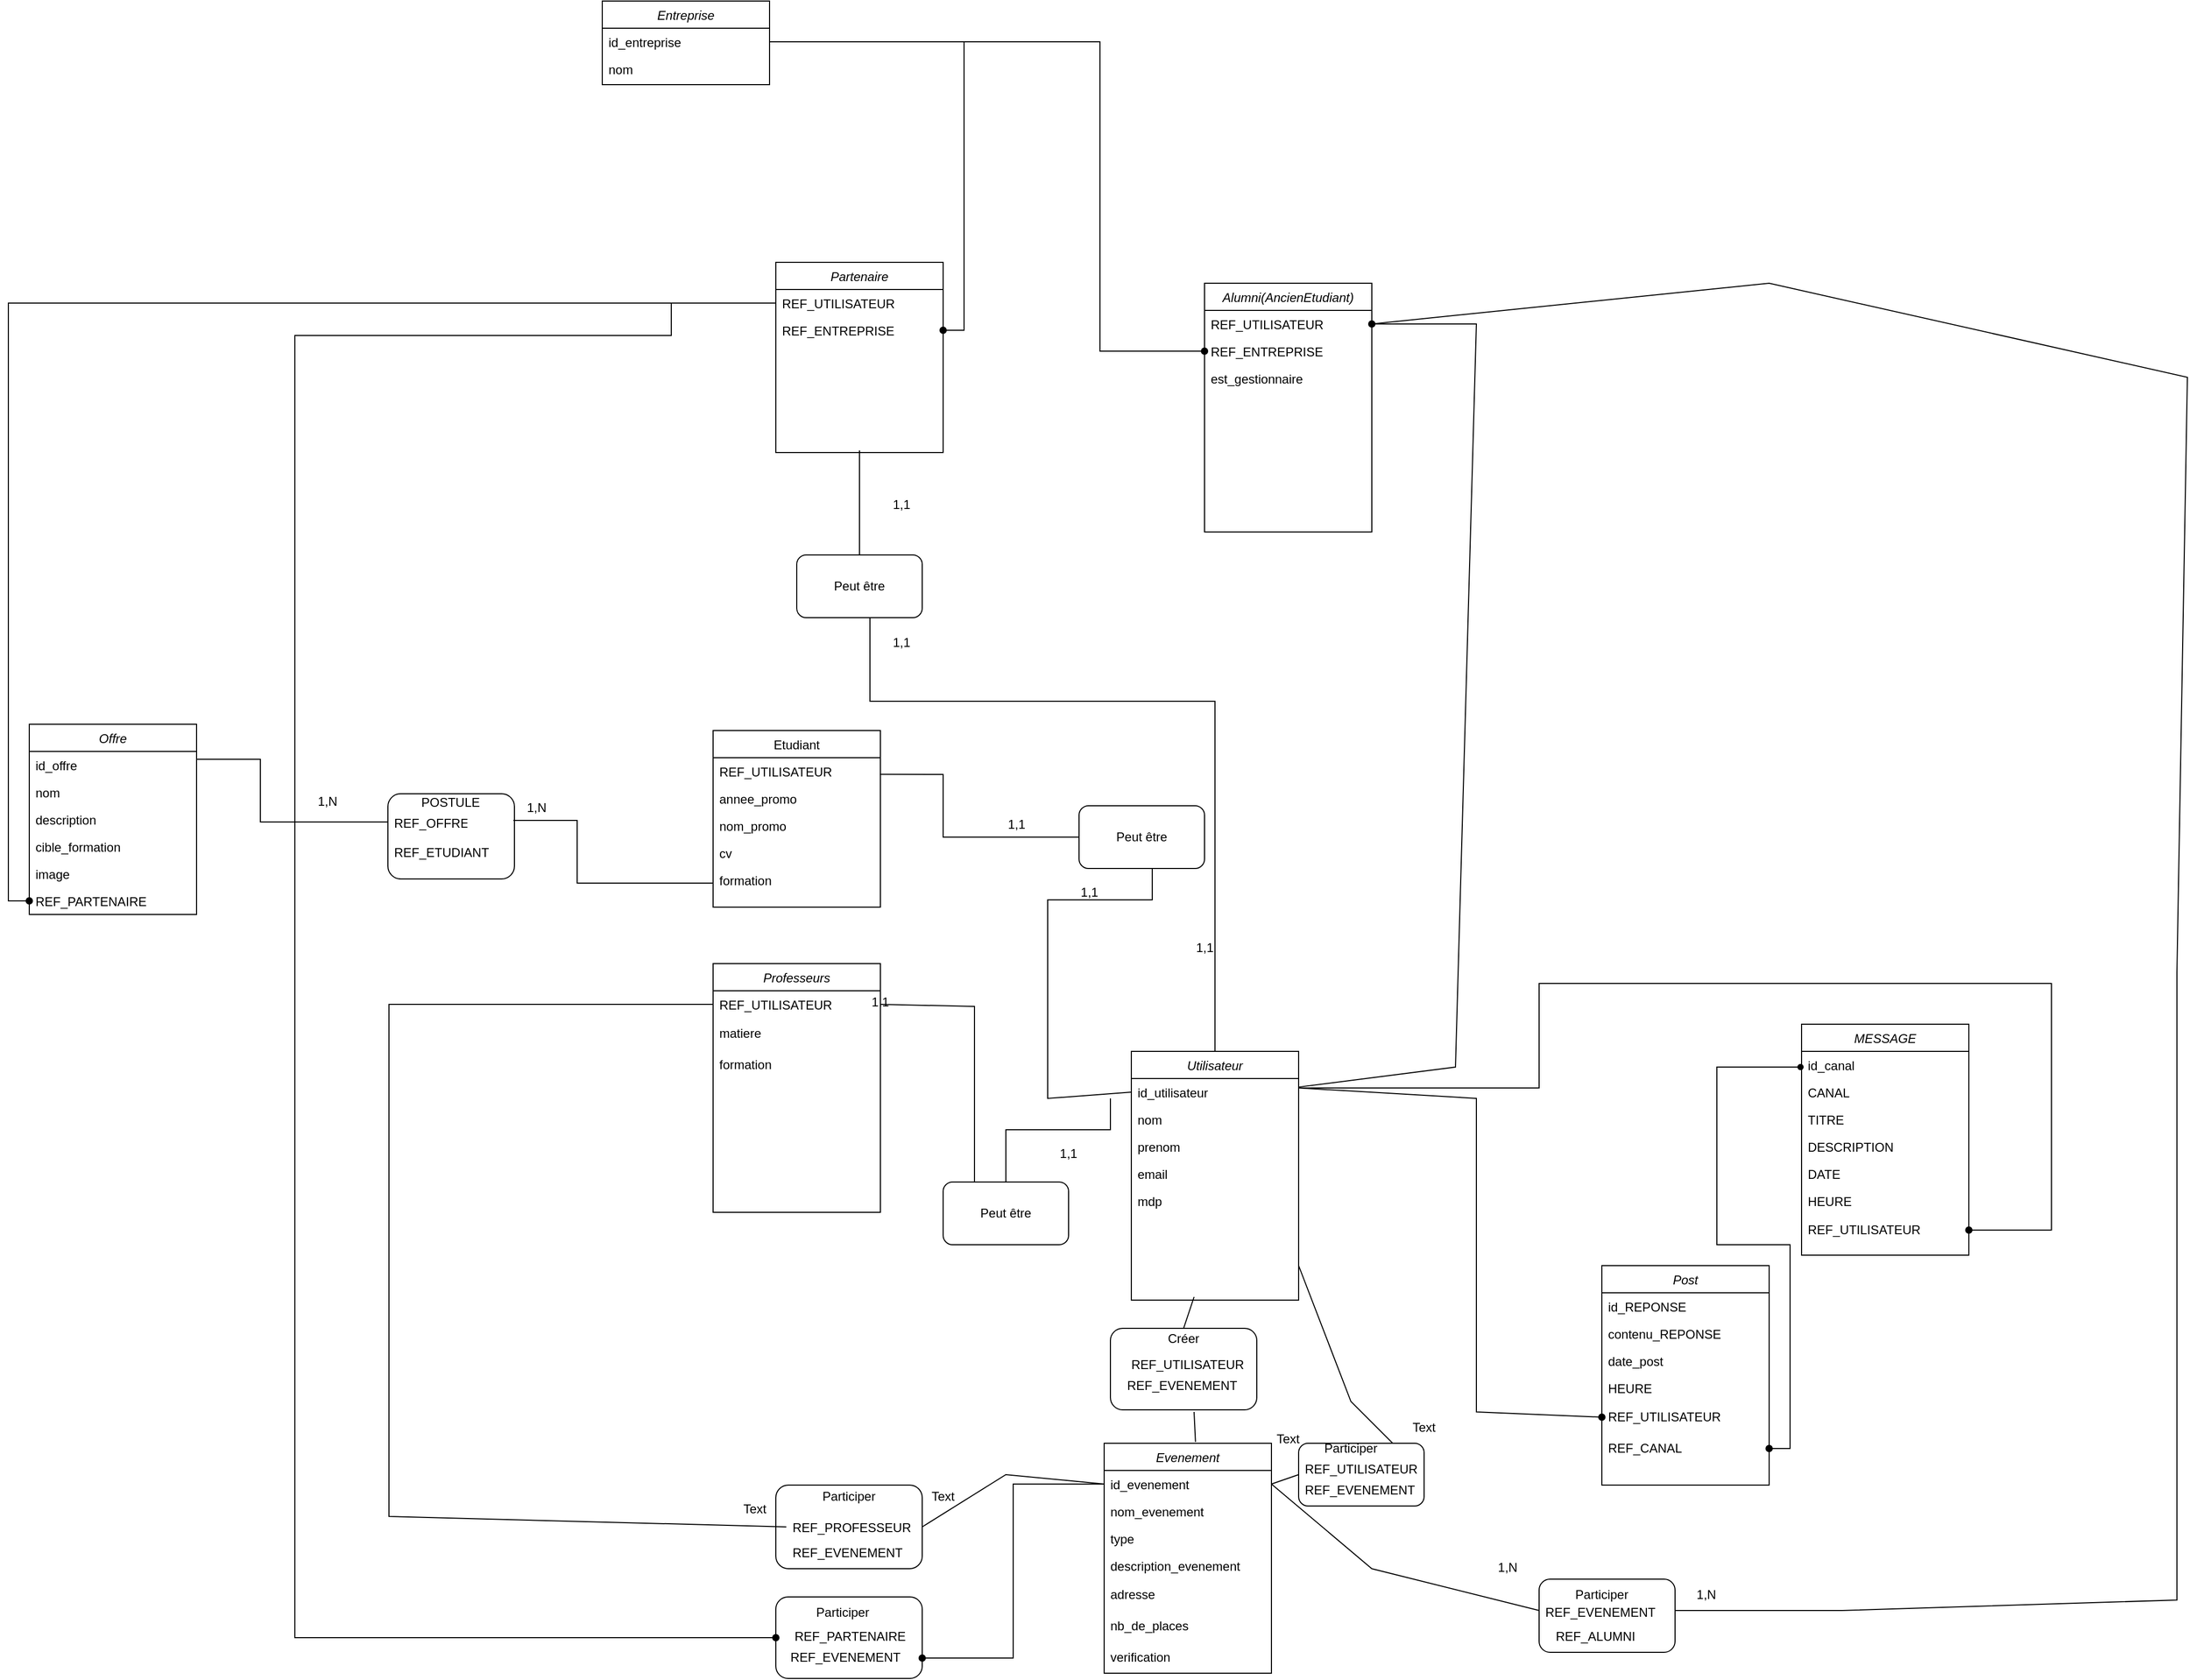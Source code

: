 <mxfile version="22.1.2" type="device">
  <diagram id="C5RBs43oDa-KdzZeNtuy" name="Page-1">
    <mxGraphModel dx="2577" dy="2204" grid="1" gridSize="10" guides="1" tooltips="1" connect="1" arrows="1" fold="1" page="1" pageScale="1" pageWidth="827" pageHeight="1169" math="0" shadow="0">
      <root>
        <mxCell id="WIyWlLk6GJQsqaUBKTNV-0" />
        <mxCell id="WIyWlLk6GJQsqaUBKTNV-1" parent="WIyWlLk6GJQsqaUBKTNV-0" />
        <mxCell id="ArscPucGB8Jrvbsm_I95-37" value="" style="rounded=1;whiteSpace=wrap;html=1;" parent="WIyWlLk6GJQsqaUBKTNV-1" vertex="1">
          <mxGeometry x="100" y="877" width="140" height="78" as="geometry" />
        </mxCell>
        <mxCell id="zkfFHV4jXpPFQw0GAbJ--0" value="Utilisateur" style="swimlane;fontStyle=2;align=center;verticalAlign=top;childLayout=stackLayout;horizontal=1;startSize=26;horizontalStack=0;resizeParent=1;resizeLast=0;collapsible=1;marginBottom=0;rounded=0;shadow=0;strokeWidth=1;" parent="WIyWlLk6GJQsqaUBKTNV-1" vertex="1">
          <mxGeometry x="440" y="355" width="160" height="238" as="geometry">
            <mxRectangle x="230" y="140" width="160" height="26" as="alternateBounds" />
          </mxGeometry>
        </mxCell>
        <mxCell id="zkfFHV4jXpPFQw0GAbJ--1" value="id_utilisateur" style="text;align=left;verticalAlign=top;spacingLeft=4;spacingRight=4;overflow=hidden;rotatable=0;points=[[0,0.5],[1,0.5]];portConstraint=eastwest;" parent="zkfFHV4jXpPFQw0GAbJ--0" vertex="1">
          <mxGeometry y="26" width="160" height="26" as="geometry" />
        </mxCell>
        <mxCell id="zkfFHV4jXpPFQw0GAbJ--2" value="nom" style="text;align=left;verticalAlign=top;spacingLeft=4;spacingRight=4;overflow=hidden;rotatable=0;points=[[0,0.5],[1,0.5]];portConstraint=eastwest;rounded=0;shadow=0;html=0;" parent="zkfFHV4jXpPFQw0GAbJ--0" vertex="1">
          <mxGeometry y="52" width="160" height="26" as="geometry" />
        </mxCell>
        <mxCell id="zkfFHV4jXpPFQw0GAbJ--3" value="prenom&#xa;" style="text;align=left;verticalAlign=top;spacingLeft=4;spacingRight=4;overflow=hidden;rotatable=0;points=[[0,0.5],[1,0.5]];portConstraint=eastwest;rounded=0;shadow=0;html=0;" parent="zkfFHV4jXpPFQw0GAbJ--0" vertex="1">
          <mxGeometry y="78" width="160" height="26" as="geometry" />
        </mxCell>
        <mxCell id="T1Z72Fz18vh4mkXi6dYZ-0" value="email" style="text;align=left;verticalAlign=top;spacingLeft=4;spacingRight=4;overflow=hidden;rotatable=0;points=[[0,0.5],[1,0.5]];portConstraint=eastwest;rounded=0;shadow=0;html=0;" parent="zkfFHV4jXpPFQw0GAbJ--0" vertex="1">
          <mxGeometry y="104" width="160" height="26" as="geometry" />
        </mxCell>
        <mxCell id="T1Z72Fz18vh4mkXi6dYZ-1" value="mdp" style="text;align=left;verticalAlign=top;spacingLeft=4;spacingRight=4;overflow=hidden;rotatable=0;points=[[0,0.5],[1,0.5]];portConstraint=eastwest;rounded=0;shadow=0;html=0;" parent="zkfFHV4jXpPFQw0GAbJ--0" vertex="1">
          <mxGeometry y="130" width="160" height="26" as="geometry" />
        </mxCell>
        <mxCell id="zkfFHV4jXpPFQw0GAbJ--17" value="Etudiant" style="swimlane;fontStyle=0;align=center;verticalAlign=top;childLayout=stackLayout;horizontal=1;startSize=26;horizontalStack=0;resizeParent=1;resizeLast=0;collapsible=1;marginBottom=0;rounded=0;shadow=0;strokeWidth=1;" parent="WIyWlLk6GJQsqaUBKTNV-1" vertex="1">
          <mxGeometry x="40" y="48" width="160" height="169" as="geometry">
            <mxRectangle x="550" y="140" width="160" height="26" as="alternateBounds" />
          </mxGeometry>
        </mxCell>
        <mxCell id="zkfFHV4jXpPFQw0GAbJ--18" value="REF_UTILISATEUR&#xa;" style="text;align=left;verticalAlign=top;spacingLeft=4;spacingRight=4;overflow=hidden;rotatable=0;points=[[0,0.5],[1,0.5]];portConstraint=eastwest;" parent="zkfFHV4jXpPFQw0GAbJ--17" vertex="1">
          <mxGeometry y="26" width="160" height="26" as="geometry" />
        </mxCell>
        <mxCell id="zkfFHV4jXpPFQw0GAbJ--19" value="annee_promo" style="text;align=left;verticalAlign=top;spacingLeft=4;spacingRight=4;overflow=hidden;rotatable=0;points=[[0,0.5],[1,0.5]];portConstraint=eastwest;rounded=0;shadow=0;html=0;" parent="zkfFHV4jXpPFQw0GAbJ--17" vertex="1">
          <mxGeometry y="52" width="160" height="26" as="geometry" />
        </mxCell>
        <mxCell id="zkfFHV4jXpPFQw0GAbJ--20" value="nom_promo" style="text;align=left;verticalAlign=top;spacingLeft=4;spacingRight=4;overflow=hidden;rotatable=0;points=[[0,0.5],[1,0.5]];portConstraint=eastwest;rounded=0;shadow=0;html=0;" parent="zkfFHV4jXpPFQw0GAbJ--17" vertex="1">
          <mxGeometry y="78" width="160" height="26" as="geometry" />
        </mxCell>
        <mxCell id="zkfFHV4jXpPFQw0GAbJ--21" value="cv" style="text;align=left;verticalAlign=top;spacingLeft=4;spacingRight=4;overflow=hidden;rotatable=0;points=[[0,0.5],[1,0.5]];portConstraint=eastwest;rounded=0;shadow=0;html=0;" parent="zkfFHV4jXpPFQw0GAbJ--17" vertex="1">
          <mxGeometry y="104" width="160" height="26" as="geometry" />
        </mxCell>
        <mxCell id="T1Z72Fz18vh4mkXi6dYZ-4" value="formation" style="text;align=left;verticalAlign=top;spacingLeft=4;spacingRight=4;overflow=hidden;rotatable=0;points=[[0,0.5],[1,0.5]];portConstraint=eastwest;rounded=0;shadow=0;html=0;" parent="zkfFHV4jXpPFQw0GAbJ--17" vertex="1">
          <mxGeometry y="130" width="160" height="26" as="geometry" />
        </mxCell>
        <mxCell id="T1Z72Fz18vh4mkXi6dYZ-12" value="Entreprise" style="swimlane;fontStyle=2;align=center;verticalAlign=top;childLayout=stackLayout;horizontal=1;startSize=26;horizontalStack=0;resizeParent=1;resizeLast=0;collapsible=1;marginBottom=0;rounded=0;shadow=0;strokeWidth=1;" parent="WIyWlLk6GJQsqaUBKTNV-1" vertex="1">
          <mxGeometry x="-66" y="-650" width="160" height="80" as="geometry">
            <mxRectangle x="230" y="140" width="160" height="26" as="alternateBounds" />
          </mxGeometry>
        </mxCell>
        <mxCell id="T1Z72Fz18vh4mkXi6dYZ-13" value="id_entreprise" style="text;align=left;verticalAlign=top;spacingLeft=4;spacingRight=4;overflow=hidden;rotatable=0;points=[[0,0.5],[1,0.5]];portConstraint=eastwest;" parent="T1Z72Fz18vh4mkXi6dYZ-12" vertex="1">
          <mxGeometry y="26" width="160" height="26" as="geometry" />
        </mxCell>
        <mxCell id="T1Z72Fz18vh4mkXi6dYZ-14" value="nom" style="text;align=left;verticalAlign=top;spacingLeft=4;spacingRight=4;overflow=hidden;rotatable=0;points=[[0,0.5],[1,0.5]];portConstraint=eastwest;rounded=0;shadow=0;html=0;" parent="T1Z72Fz18vh4mkXi6dYZ-12" vertex="1">
          <mxGeometry y="52" width="160" height="26" as="geometry" />
        </mxCell>
        <mxCell id="T1Z72Fz18vh4mkXi6dYZ-24" value="Professeurs" style="swimlane;fontStyle=2;align=center;verticalAlign=top;childLayout=stackLayout;horizontal=1;startSize=26;horizontalStack=0;resizeParent=1;resizeLast=0;collapsible=1;marginBottom=0;rounded=0;shadow=0;strokeWidth=1;" parent="WIyWlLk6GJQsqaUBKTNV-1" vertex="1">
          <mxGeometry x="40" y="271" width="160" height="238" as="geometry">
            <mxRectangle x="230" y="140" width="160" height="26" as="alternateBounds" />
          </mxGeometry>
        </mxCell>
        <mxCell id="T1Z72Fz18vh4mkXi6dYZ-25" value="REF_UTILISATEUR" style="text;align=left;verticalAlign=top;spacingLeft=4;spacingRight=4;overflow=hidden;rotatable=0;points=[[0,0.5],[1,0.5]];portConstraint=eastwest;" parent="T1Z72Fz18vh4mkXi6dYZ-24" vertex="1">
          <mxGeometry y="26" width="160" height="26" as="geometry" />
        </mxCell>
        <mxCell id="T1Z72Fz18vh4mkXi6dYZ-30" value="matiere" style="text;strokeColor=none;fillColor=none;align=left;verticalAlign=middle;spacingLeft=4;spacingRight=4;overflow=hidden;points=[[0,0.5],[1,0.5]];portConstraint=eastwest;rotatable=0;whiteSpace=wrap;html=1;" parent="T1Z72Fz18vh4mkXi6dYZ-24" vertex="1">
          <mxGeometry y="52" width="160" height="30" as="geometry" />
        </mxCell>
        <mxCell id="T1Z72Fz18vh4mkXi6dYZ-31" value="formation" style="text;strokeColor=none;fillColor=none;align=left;verticalAlign=middle;spacingLeft=4;spacingRight=4;overflow=hidden;points=[[0,0.5],[1,0.5]];portConstraint=eastwest;rotatable=0;whiteSpace=wrap;html=1;" parent="T1Z72Fz18vh4mkXi6dYZ-24" vertex="1">
          <mxGeometry y="82" width="160" height="30" as="geometry" />
        </mxCell>
        <mxCell id="T1Z72Fz18vh4mkXi6dYZ-32" value="Partenaire" style="swimlane;fontStyle=2;align=center;verticalAlign=top;childLayout=stackLayout;horizontal=1;startSize=26;horizontalStack=0;resizeParent=1;resizeLast=0;collapsible=1;marginBottom=0;rounded=0;shadow=0;strokeWidth=1;" parent="WIyWlLk6GJQsqaUBKTNV-1" vertex="1">
          <mxGeometry x="100" y="-400" width="160" height="182" as="geometry">
            <mxRectangle x="230" y="140" width="160" height="26" as="alternateBounds" />
          </mxGeometry>
        </mxCell>
        <mxCell id="T1Z72Fz18vh4mkXi6dYZ-33" value="REF_UTILISATEUR" style="text;align=left;verticalAlign=top;spacingLeft=4;spacingRight=4;overflow=hidden;rotatable=0;points=[[0,0.5],[1,0.5]];portConstraint=eastwest;" parent="T1Z72Fz18vh4mkXi6dYZ-32" vertex="1">
          <mxGeometry y="26" width="160" height="26" as="geometry" />
        </mxCell>
        <mxCell id="ArscPucGB8Jrvbsm_I95-32" value="REF_ENTREPRISE" style="text;align=left;verticalAlign=top;spacingLeft=4;spacingRight=4;overflow=hidden;rotatable=0;points=[[0,0.5],[1,0.5]];portConstraint=eastwest;" parent="T1Z72Fz18vh4mkXi6dYZ-32" vertex="1">
          <mxGeometry y="52" width="160" height="26" as="geometry" />
        </mxCell>
        <mxCell id="DPQdFLy7ecdnQR9jQUq_-1" value="Post" style="swimlane;fontStyle=2;align=center;verticalAlign=top;childLayout=stackLayout;horizontal=1;startSize=26;horizontalStack=0;resizeParent=1;resizeLast=0;collapsible=1;marginBottom=0;rounded=0;shadow=0;strokeWidth=1;" parent="WIyWlLk6GJQsqaUBKTNV-1" vertex="1">
          <mxGeometry x="890" y="560" width="160" height="210" as="geometry">
            <mxRectangle x="230" y="140" width="160" height="26" as="alternateBounds" />
          </mxGeometry>
        </mxCell>
        <mxCell id="DPQdFLy7ecdnQR9jQUq_-2" value="id_REPONSE" style="text;align=left;verticalAlign=top;spacingLeft=4;spacingRight=4;overflow=hidden;rotatable=0;points=[[0,0.5],[1,0.5]];portConstraint=eastwest;" parent="DPQdFLy7ecdnQR9jQUq_-1" vertex="1">
          <mxGeometry y="26" width="160" height="26" as="geometry" />
        </mxCell>
        <mxCell id="DPQdFLy7ecdnQR9jQUq_-4" value="contenu_REPONSE" style="text;align=left;verticalAlign=top;spacingLeft=4;spacingRight=4;overflow=hidden;rotatable=0;points=[[0,0.5],[1,0.5]];portConstraint=eastwest;rounded=0;shadow=0;html=0;" parent="DPQdFLy7ecdnQR9jQUq_-1" vertex="1">
          <mxGeometry y="52" width="160" height="26" as="geometry" />
        </mxCell>
        <mxCell id="DPQdFLy7ecdnQR9jQUq_-5" value="date_post" style="text;align=left;verticalAlign=top;spacingLeft=4;spacingRight=4;overflow=hidden;rotatable=0;points=[[0,0.5],[1,0.5]];portConstraint=eastwest;rounded=0;shadow=0;html=0;" parent="DPQdFLy7ecdnQR9jQUq_-1" vertex="1">
          <mxGeometry y="78" width="160" height="26" as="geometry" />
        </mxCell>
        <mxCell id="DPQdFLy7ecdnQR9jQUq_-133" value="HEURE" style="text;align=left;verticalAlign=top;spacingLeft=4;spacingRight=4;overflow=hidden;rotatable=0;points=[[0,0.5],[1,0.5]];portConstraint=eastwest;rounded=0;shadow=0;html=0;" parent="DPQdFLy7ecdnQR9jQUq_-1" vertex="1">
          <mxGeometry y="104" width="160" height="26" as="geometry" />
        </mxCell>
        <mxCell id="ArscPucGB8Jrvbsm_I95-3" value="REF_UTILISATEUR" style="text;strokeColor=none;fillColor=none;align=left;verticalAlign=middle;spacingLeft=4;spacingRight=4;overflow=hidden;points=[[0,0.5],[1,0.5]];portConstraint=eastwest;rotatable=0;whiteSpace=wrap;html=1;" parent="DPQdFLy7ecdnQR9jQUq_-1" vertex="1">
          <mxGeometry y="130" width="160" height="30" as="geometry" />
        </mxCell>
        <mxCell id="ArscPucGB8Jrvbsm_I95-8" value="REF_CANAL" style="text;strokeColor=none;fillColor=none;align=left;verticalAlign=middle;spacingLeft=4;spacingRight=4;overflow=hidden;points=[[0,0.5],[1,0.5]];portConstraint=eastwest;rotatable=0;whiteSpace=wrap;html=1;" parent="DPQdFLy7ecdnQR9jQUq_-1" vertex="1">
          <mxGeometry y="160" width="160" height="30" as="geometry" />
        </mxCell>
        <mxCell id="ArscPucGB8Jrvbsm_I95-27" style="edgeStyle=orthogonalEdgeStyle;rounded=0;orthogonalLoop=1;jettySize=auto;html=1;exitX=1;exitY=0.5;exitDx=0;exitDy=0;" parent="DPQdFLy7ecdnQR9jQUq_-1" source="ArscPucGB8Jrvbsm_I95-8" target="ArscPucGB8Jrvbsm_I95-8" edge="1">
          <mxGeometry relative="1" as="geometry" />
        </mxCell>
        <mxCell id="DPQdFLy7ecdnQR9jQUq_-16" value="MESSAGE" style="swimlane;fontStyle=2;align=center;verticalAlign=top;childLayout=stackLayout;horizontal=1;startSize=26;horizontalStack=0;resizeParent=1;resizeLast=0;collapsible=1;marginBottom=0;rounded=0;shadow=0;strokeWidth=1;" parent="WIyWlLk6GJQsqaUBKTNV-1" vertex="1">
          <mxGeometry x="1081" y="329" width="160" height="221" as="geometry">
            <mxRectangle x="230" y="140" width="160" height="26" as="alternateBounds" />
          </mxGeometry>
        </mxCell>
        <mxCell id="DPQdFLy7ecdnQR9jQUq_-17" value="id_canal" style="text;align=left;verticalAlign=top;spacingLeft=4;spacingRight=4;overflow=hidden;rotatable=0;points=[[0,0.5],[1,0.5]];portConstraint=eastwest;" parent="DPQdFLy7ecdnQR9jQUq_-16" vertex="1">
          <mxGeometry y="26" width="160" height="26" as="geometry" />
        </mxCell>
        <mxCell id="DPQdFLy7ecdnQR9jQUq_-18" value="CANAL" style="text;align=left;verticalAlign=top;spacingLeft=4;spacingRight=4;overflow=hidden;rotatable=1;points=[[0,0.5],[1,0.5]];portConstraint=eastwest;rounded=0;shadow=0;html=0;movable=1;resizable=1;deletable=1;editable=1;locked=0;connectable=1;" parent="DPQdFLy7ecdnQR9jQUq_-16" vertex="1">
          <mxGeometry y="52" width="160" height="26" as="geometry" />
        </mxCell>
        <mxCell id="DPQdFLy7ecdnQR9jQUq_-129" value="TITRE" style="text;align=left;verticalAlign=top;spacingLeft=4;spacingRight=4;overflow=hidden;rotatable=1;points=[[0,0.5],[1,0.5]];portConstraint=eastwest;rounded=0;shadow=0;html=0;movable=1;resizable=1;deletable=1;editable=1;locked=0;connectable=1;" parent="DPQdFLy7ecdnQR9jQUq_-16" vertex="1">
          <mxGeometry y="78" width="160" height="26" as="geometry" />
        </mxCell>
        <mxCell id="DPQdFLy7ecdnQR9jQUq_-130" value="DESCRIPTION" style="text;align=left;verticalAlign=top;spacingLeft=4;spacingRight=4;overflow=hidden;rotatable=1;points=[[0,0.5],[1,0.5]];portConstraint=eastwest;rounded=0;shadow=0;html=0;movable=1;resizable=1;deletable=1;editable=1;locked=0;connectable=1;" parent="DPQdFLy7ecdnQR9jQUq_-16" vertex="1">
          <mxGeometry y="104" width="160" height="26" as="geometry" />
        </mxCell>
        <mxCell id="DPQdFLy7ecdnQR9jQUq_-131" value="DATE" style="text;align=left;verticalAlign=top;spacingLeft=4;spacingRight=4;overflow=hidden;rotatable=1;points=[[0,0.5],[1,0.5]];portConstraint=eastwest;rounded=0;shadow=0;html=0;movable=1;resizable=1;deletable=1;editable=1;locked=0;connectable=1;" parent="DPQdFLy7ecdnQR9jQUq_-16" vertex="1">
          <mxGeometry y="130" width="160" height="26" as="geometry" />
        </mxCell>
        <mxCell id="DPQdFLy7ecdnQR9jQUq_-132" value="HEURE" style="text;align=left;verticalAlign=top;spacingLeft=4;spacingRight=4;overflow=hidden;rotatable=1;points=[[0,0.5],[1,0.5]];portConstraint=eastwest;rounded=0;shadow=0;html=0;movable=1;resizable=1;deletable=1;editable=1;locked=0;connectable=1;" parent="DPQdFLy7ecdnQR9jQUq_-16" vertex="1">
          <mxGeometry y="156" width="160" height="26" as="geometry" />
        </mxCell>
        <mxCell id="ArscPucGB8Jrvbsm_I95-21" value="REF_UTILISATEUR" style="text;strokeColor=none;fillColor=none;align=left;verticalAlign=middle;spacingLeft=4;spacingRight=4;overflow=hidden;points=[[0,0.5],[1,0.5]];portConstraint=eastwest;rotatable=0;whiteSpace=wrap;html=1;" parent="DPQdFLy7ecdnQR9jQUq_-16" vertex="1">
          <mxGeometry y="182" width="160" height="30" as="geometry" />
        </mxCell>
        <mxCell id="DPQdFLy7ecdnQR9jQUq_-24" value="Evenement" style="swimlane;fontStyle=2;align=center;verticalAlign=top;childLayout=stackLayout;horizontal=1;startSize=26;horizontalStack=0;resizeParent=1;resizeLast=0;collapsible=1;marginBottom=0;rounded=0;shadow=0;strokeWidth=1;" parent="WIyWlLk6GJQsqaUBKTNV-1" vertex="1">
          <mxGeometry x="414" y="730" width="160" height="220" as="geometry">
            <mxRectangle x="230" y="140" width="160" height="26" as="alternateBounds" />
          </mxGeometry>
        </mxCell>
        <mxCell id="DPQdFLy7ecdnQR9jQUq_-25" value="id_evenement" style="text;align=left;verticalAlign=top;spacingLeft=4;spacingRight=4;overflow=hidden;rotatable=0;points=[[0,0.5],[1,0.5]];portConstraint=eastwest;" parent="DPQdFLy7ecdnQR9jQUq_-24" vertex="1">
          <mxGeometry y="26" width="160" height="26" as="geometry" />
        </mxCell>
        <mxCell id="DPQdFLy7ecdnQR9jQUq_-26" value="nom_evenement" style="text;align=left;verticalAlign=top;spacingLeft=4;spacingRight=4;overflow=hidden;rotatable=0;points=[[0,0.5],[1,0.5]];portConstraint=eastwest;rounded=0;shadow=0;html=0;" parent="DPQdFLy7ecdnQR9jQUq_-24" vertex="1">
          <mxGeometry y="52" width="160" height="26" as="geometry" />
        </mxCell>
        <mxCell id="DPQdFLy7ecdnQR9jQUq_-27" value="type" style="text;align=left;verticalAlign=top;spacingLeft=4;spacingRight=4;overflow=hidden;rotatable=0;points=[[0,0.5],[1,0.5]];portConstraint=eastwest;rounded=0;shadow=0;html=0;" parent="DPQdFLy7ecdnQR9jQUq_-24" vertex="1">
          <mxGeometry y="78" width="160" height="26" as="geometry" />
        </mxCell>
        <mxCell id="DPQdFLy7ecdnQR9jQUq_-28" value="description_evenement" style="text;align=left;verticalAlign=top;spacingLeft=4;spacingRight=4;overflow=hidden;rotatable=0;points=[[0,0.5],[1,0.5]];portConstraint=eastwest;rounded=0;shadow=0;html=0;" parent="DPQdFLy7ecdnQR9jQUq_-24" vertex="1">
          <mxGeometry y="104" width="160" height="26" as="geometry" />
        </mxCell>
        <mxCell id="DPQdFLy7ecdnQR9jQUq_-29" value="adresse" style="text;strokeColor=none;fillColor=none;align=left;verticalAlign=middle;spacingLeft=4;spacingRight=4;overflow=hidden;points=[[0,0.5],[1,0.5]];portConstraint=eastwest;rotatable=0;whiteSpace=wrap;html=1;" parent="DPQdFLy7ecdnQR9jQUq_-24" vertex="1">
          <mxGeometry y="130" width="160" height="30" as="geometry" />
        </mxCell>
        <mxCell id="DPQdFLy7ecdnQR9jQUq_-30" value="nb_de_places" style="text;strokeColor=none;fillColor=none;align=left;verticalAlign=middle;spacingLeft=4;spacingRight=4;overflow=hidden;points=[[0,0.5],[1,0.5]];portConstraint=eastwest;rotatable=0;whiteSpace=wrap;html=1;" parent="DPQdFLy7ecdnQR9jQUq_-24" vertex="1">
          <mxGeometry y="160" width="160" height="30" as="geometry" />
        </mxCell>
        <mxCell id="DPQdFLy7ecdnQR9jQUq_-149" value="verification" style="text;strokeColor=none;fillColor=none;align=left;verticalAlign=middle;spacingLeft=4;spacingRight=4;overflow=hidden;points=[[0,0.5],[1,0.5]];portConstraint=eastwest;rotatable=0;whiteSpace=wrap;html=1;" parent="DPQdFLy7ecdnQR9jQUq_-24" vertex="1">
          <mxGeometry y="190" width="160" height="30" as="geometry" />
        </mxCell>
        <mxCell id="DPQdFLy7ecdnQR9jQUq_-63" value="" style="rounded=1;whiteSpace=wrap;html=1;" parent="WIyWlLk6GJQsqaUBKTNV-1" vertex="1">
          <mxGeometry x="260" y="480" width="120" height="60" as="geometry" />
        </mxCell>
        <mxCell id="DPQdFLy7ecdnQR9jQUq_-64" value="" style="rounded=1;whiteSpace=wrap;html=1;" parent="WIyWlLk6GJQsqaUBKTNV-1" vertex="1">
          <mxGeometry x="390" y="120" width="120" height="60" as="geometry" />
        </mxCell>
        <mxCell id="DPQdFLy7ecdnQR9jQUq_-65" value="Peut être" style="text;html=1;strokeColor=none;fillColor=none;align=center;verticalAlign=middle;whiteSpace=wrap;rounded=0;" parent="WIyWlLk6GJQsqaUBKTNV-1" vertex="1">
          <mxGeometry x="420" y="135" width="60" height="30" as="geometry" />
        </mxCell>
        <mxCell id="DPQdFLy7ecdnQR9jQUq_-66" value="Peut être" style="text;html=1;strokeColor=none;fillColor=none;align=center;verticalAlign=middle;whiteSpace=wrap;rounded=0;" parent="WIyWlLk6GJQsqaUBKTNV-1" vertex="1">
          <mxGeometry x="290" y="495" width="60" height="30" as="geometry" />
        </mxCell>
        <mxCell id="DPQdFLy7ecdnQR9jQUq_-71" value="" style="endArrow=none;html=1;rounded=0;exitX=0.996;exitY=0.612;exitDx=0;exitDy=0;entryX=0;entryY=0.5;entryDx=0;entryDy=0;exitPerimeter=0;" parent="WIyWlLk6GJQsqaUBKTNV-1" source="zkfFHV4jXpPFQw0GAbJ--18" target="DPQdFLy7ecdnQR9jQUq_-64" edge="1">
          <mxGeometry width="50" height="50" relative="1" as="geometry">
            <mxPoint x="400" y="190" as="sourcePoint" />
            <mxPoint x="580" y="165" as="targetPoint" />
            <Array as="points">
              <mxPoint x="260" y="90" />
              <mxPoint x="260" y="150" />
            </Array>
          </mxGeometry>
        </mxCell>
        <mxCell id="DPQdFLy7ecdnQR9jQUq_-74" value="" style="endArrow=none;html=1;rounded=0;exitX=0;exitY=0.5;exitDx=0;exitDy=0;" parent="WIyWlLk6GJQsqaUBKTNV-1" source="zkfFHV4jXpPFQw0GAbJ--1" edge="1">
          <mxGeometry width="50" height="50" relative="1" as="geometry">
            <mxPoint x="360" y="420" as="sourcePoint" />
            <mxPoint x="460" y="180" as="targetPoint" />
            <Array as="points">
              <mxPoint x="360" y="400" />
              <mxPoint x="360" y="210" />
              <mxPoint x="460" y="210" />
            </Array>
          </mxGeometry>
        </mxCell>
        <mxCell id="DPQdFLy7ecdnQR9jQUq_-75" value="" style="endArrow=none;html=1;rounded=0;exitX=0.5;exitY=0;exitDx=0;exitDy=0;" parent="WIyWlLk6GJQsqaUBKTNV-1" source="DPQdFLy7ecdnQR9jQUq_-63" edge="1">
          <mxGeometry width="50" height="50" relative="1" as="geometry">
            <mxPoint x="390" y="619" as="sourcePoint" />
            <mxPoint x="420" y="400" as="targetPoint" />
            <Array as="points">
              <mxPoint x="320" y="480" />
              <mxPoint x="320" y="430" />
              <mxPoint x="420" y="430" />
            </Array>
          </mxGeometry>
        </mxCell>
        <mxCell id="DPQdFLy7ecdnQR9jQUq_-77" value="" style="endArrow=none;html=1;rounded=0;exitX=0.5;exitY=0;exitDx=0;exitDy=0;entryX=1;entryY=0.5;entryDx=0;entryDy=0;" parent="WIyWlLk6GJQsqaUBKTNV-1" target="T1Z72Fz18vh4mkXi6dYZ-25" edge="1">
          <mxGeometry width="50" height="50" relative="1" as="geometry">
            <mxPoint x="290" y="480" as="sourcePoint" />
            <mxPoint x="390" y="400" as="targetPoint" />
            <Array as="points">
              <mxPoint x="290" y="480" />
              <mxPoint x="290" y="430" />
              <mxPoint x="290" y="312" />
            </Array>
          </mxGeometry>
        </mxCell>
        <mxCell id="T1Z72Fz18vh4mkXi6dYZ-18" value="Offre" style="swimlane;fontStyle=2;align=center;verticalAlign=top;childLayout=stackLayout;horizontal=1;startSize=26;horizontalStack=0;resizeParent=1;resizeLast=0;collapsible=1;marginBottom=0;rounded=0;shadow=0;strokeWidth=1;" parent="WIyWlLk6GJQsqaUBKTNV-1" vertex="1">
          <mxGeometry x="-614" y="42" width="160" height="182" as="geometry">
            <mxRectangle x="230" y="140" width="160" height="26" as="alternateBounds" />
          </mxGeometry>
        </mxCell>
        <mxCell id="T1Z72Fz18vh4mkXi6dYZ-19" value="id_offre" style="text;align=left;verticalAlign=top;spacingLeft=4;spacingRight=4;overflow=hidden;rotatable=0;points=[[0,0.5],[1,0.5]];portConstraint=eastwest;" parent="T1Z72Fz18vh4mkXi6dYZ-18" vertex="1">
          <mxGeometry y="26" width="160" height="26" as="geometry" />
        </mxCell>
        <mxCell id="T1Z72Fz18vh4mkXi6dYZ-20" value="nom" style="text;align=left;verticalAlign=top;spacingLeft=4;spacingRight=4;overflow=hidden;rotatable=0;points=[[0,0.5],[1,0.5]];portConstraint=eastwest;rounded=0;shadow=0;html=0;" parent="T1Z72Fz18vh4mkXi6dYZ-18" vertex="1">
          <mxGeometry y="52" width="160" height="26" as="geometry" />
        </mxCell>
        <mxCell id="T1Z72Fz18vh4mkXi6dYZ-21" value="description" style="text;align=left;verticalAlign=top;spacingLeft=4;spacingRight=4;overflow=hidden;rotatable=0;points=[[0,0.5],[1,0.5]];portConstraint=eastwest;rounded=0;shadow=0;html=0;" parent="T1Z72Fz18vh4mkXi6dYZ-18" vertex="1">
          <mxGeometry y="78" width="160" height="26" as="geometry" />
        </mxCell>
        <mxCell id="T1Z72Fz18vh4mkXi6dYZ-22" value="cible_formation" style="text;align=left;verticalAlign=top;spacingLeft=4;spacingRight=4;overflow=hidden;rotatable=0;points=[[0,0.5],[1,0.5]];portConstraint=eastwest;rounded=0;shadow=0;html=0;" parent="T1Z72Fz18vh4mkXi6dYZ-18" vertex="1">
          <mxGeometry y="104" width="160" height="26" as="geometry" />
        </mxCell>
        <mxCell id="DPQdFLy7ecdnQR9jQUq_-50" value="image" style="text;align=left;verticalAlign=top;spacingLeft=4;spacingRight=4;overflow=hidden;rotatable=0;points=[[0,0.5],[1,0.5]];portConstraint=eastwest;rounded=0;shadow=0;html=0;" parent="T1Z72Fz18vh4mkXi6dYZ-18" vertex="1">
          <mxGeometry y="130" width="160" height="26" as="geometry" />
        </mxCell>
        <mxCell id="ArscPucGB8Jrvbsm_I95-35" value="REF_PARTENAIRE" style="text;align=left;verticalAlign=top;spacingLeft=4;spacingRight=4;overflow=hidden;rotatable=0;points=[[0,0.5],[1,0.5]];portConstraint=eastwest;" parent="T1Z72Fz18vh4mkXi6dYZ-18" vertex="1">
          <mxGeometry y="156" width="160" height="26" as="geometry" />
        </mxCell>
        <mxCell id="DPQdFLy7ecdnQR9jQUq_-94" value="" style="endArrow=none;html=1;rounded=0;exitX=0.996;exitY=0.612;exitDx=0;exitDy=0;entryX=0;entryY=0.5;entryDx=0;entryDy=0;exitPerimeter=0;" parent="WIyWlLk6GJQsqaUBKTNV-1" edge="1">
          <mxGeometry width="50" height="50" relative="1" as="geometry">
            <mxPoint x="-454" y="75.5" as="sourcePoint" />
            <mxPoint x="-263" y="135.5" as="targetPoint" />
            <Array as="points">
              <mxPoint x="-393" y="75.5" />
              <mxPoint x="-393" y="135.5" />
            </Array>
          </mxGeometry>
        </mxCell>
        <mxCell id="DPQdFLy7ecdnQR9jQUq_-95" value="" style="rounded=1;whiteSpace=wrap;html=1;" parent="WIyWlLk6GJQsqaUBKTNV-1" vertex="1">
          <mxGeometry x="-271" y="108.5" width="121" height="81.5" as="geometry" />
        </mxCell>
        <mxCell id="DPQdFLy7ecdnQR9jQUq_-96" value="POSTULE" style="text;html=1;strokeColor=none;fillColor=none;align=center;verticalAlign=middle;whiteSpace=wrap;rounded=0;" parent="WIyWlLk6GJQsqaUBKTNV-1" vertex="1">
          <mxGeometry x="-241" y="102" width="60" height="30" as="geometry" />
        </mxCell>
        <mxCell id="DPQdFLy7ecdnQR9jQUq_-97" value="" style="endArrow=none;html=1;rounded=0;exitX=0.996;exitY=0.612;exitDx=0;exitDy=0;entryX=0;entryY=0.5;entryDx=0;entryDy=0;exitPerimeter=0;" parent="WIyWlLk6GJQsqaUBKTNV-1" edge="1">
          <mxGeometry width="50" height="50" relative="1" as="geometry">
            <mxPoint x="-151" y="134" as="sourcePoint" />
            <mxPoint x="40" y="194" as="targetPoint" />
            <Array as="points">
              <mxPoint x="-90" y="134" />
              <mxPoint x="-90" y="194" />
            </Array>
          </mxGeometry>
        </mxCell>
        <mxCell id="DPQdFLy7ecdnQR9jQUq_-107" value="" style="rounded=1;whiteSpace=wrap;html=1;" parent="WIyWlLk6GJQsqaUBKTNV-1" vertex="1">
          <mxGeometry x="420" y="620" width="140" height="78" as="geometry" />
        </mxCell>
        <mxCell id="DPQdFLy7ecdnQR9jQUq_-108" value="Créer" style="text;html=1;strokeColor=none;fillColor=none;align=center;verticalAlign=middle;whiteSpace=wrap;rounded=0;" parent="WIyWlLk6GJQsqaUBKTNV-1" vertex="1">
          <mxGeometry x="455" y="620" width="70" height="20" as="geometry" />
        </mxCell>
        <mxCell id="DPQdFLy7ecdnQR9jQUq_-109" value="" style="endArrow=none;html=1;rounded=0;exitX=0.5;exitY=0;exitDx=0;exitDy=0;" parent="WIyWlLk6GJQsqaUBKTNV-1" source="DPQdFLy7ecdnQR9jQUq_-107" edge="1">
          <mxGeometry width="50" height="50" relative="1" as="geometry">
            <mxPoint x="450" y="650" as="sourcePoint" />
            <mxPoint x="500" y="590" as="targetPoint" />
          </mxGeometry>
        </mxCell>
        <mxCell id="DPQdFLy7ecdnQR9jQUq_-110" value="" style="endArrow=none;html=1;rounded=0;exitX=0.546;exitY=-0.006;exitDx=0;exitDy=0;exitPerimeter=0;" parent="WIyWlLk6GJQsqaUBKTNV-1" source="DPQdFLy7ecdnQR9jQUq_-24" edge="1">
          <mxGeometry width="50" height="50" relative="1" as="geometry">
            <mxPoint x="470" y="750" as="sourcePoint" />
            <mxPoint x="500" y="700" as="targetPoint" />
          </mxGeometry>
        </mxCell>
        <mxCell id="DPQdFLy7ecdnQR9jQUq_-113" value="1,1" style="text;html=1;strokeColor=none;fillColor=none;align=center;verticalAlign=middle;whiteSpace=wrap;rounded=0;" parent="WIyWlLk6GJQsqaUBKTNV-1" vertex="1">
          <mxGeometry x="170" y="293" width="60" height="30" as="geometry" />
        </mxCell>
        <mxCell id="DPQdFLy7ecdnQR9jQUq_-114" value="1,1" style="text;html=1;strokeColor=none;fillColor=none;align=center;verticalAlign=middle;whiteSpace=wrap;rounded=0;" parent="WIyWlLk6GJQsqaUBKTNV-1" vertex="1">
          <mxGeometry x="350" y="438" width="60" height="30" as="geometry" />
        </mxCell>
        <mxCell id="DPQdFLy7ecdnQR9jQUq_-115" value="1,1" style="text;html=1;strokeColor=none;fillColor=none;align=center;verticalAlign=middle;whiteSpace=wrap;rounded=0;" parent="WIyWlLk6GJQsqaUBKTNV-1" vertex="1">
          <mxGeometry x="370" y="188" width="60" height="30" as="geometry" />
        </mxCell>
        <mxCell id="DPQdFLy7ecdnQR9jQUq_-116" value="1,1" style="text;whiteSpace=wrap;html=1;" parent="WIyWlLk6GJQsqaUBKTNV-1" vertex="1">
          <mxGeometry x="320" y="123.5" width="50" height="40" as="geometry" />
        </mxCell>
        <mxCell id="DPQdFLy7ecdnQR9jQUq_-117" value="1,1" style="text;whiteSpace=wrap;html=1;" parent="WIyWlLk6GJQsqaUBKTNV-1" vertex="1">
          <mxGeometry x="500" y="242" width="50" height="40" as="geometry" />
        </mxCell>
        <mxCell id="DPQdFLy7ecdnQR9jQUq_-119" value="1,N" style="text;whiteSpace=wrap;html=1;" parent="WIyWlLk6GJQsqaUBKTNV-1" vertex="1">
          <mxGeometry x="-140" y="108" width="50" height="40" as="geometry" />
        </mxCell>
        <mxCell id="DPQdFLy7ecdnQR9jQUq_-120" value="1,N" style="text;whiteSpace=wrap;html=1;" parent="WIyWlLk6GJQsqaUBKTNV-1" vertex="1">
          <mxGeometry x="-340" y="102" width="50" height="40" as="geometry" />
        </mxCell>
        <mxCell id="DPQdFLy7ecdnQR9jQUq_-134" value="" style="rounded=1;whiteSpace=wrap;html=1;" parent="WIyWlLk6GJQsqaUBKTNV-1" vertex="1">
          <mxGeometry x="120" y="-120" width="120" height="60" as="geometry" />
        </mxCell>
        <mxCell id="DPQdFLy7ecdnQR9jQUq_-135" value="" style="endArrow=none;html=1;rounded=0;exitX=0.5;exitY=0;exitDx=0;exitDy=0;" parent="WIyWlLk6GJQsqaUBKTNV-1" source="DPQdFLy7ecdnQR9jQUq_-134" edge="1">
          <mxGeometry width="50" height="50" relative="1" as="geometry">
            <mxPoint x="130" y="-170" as="sourcePoint" />
            <mxPoint x="180" y="-220" as="targetPoint" />
          </mxGeometry>
        </mxCell>
        <mxCell id="DPQdFLy7ecdnQR9jQUq_-136" value="" style="endArrow=none;html=1;rounded=0;exitX=0.5;exitY=0;exitDx=0;exitDy=0;" parent="WIyWlLk6GJQsqaUBKTNV-1" source="zkfFHV4jXpPFQw0GAbJ--0" edge="1">
          <mxGeometry width="50" height="50" relative="1" as="geometry">
            <mxPoint x="540" y="30" as="sourcePoint" />
            <mxPoint x="190" y="-60" as="targetPoint" />
            <Array as="points">
              <mxPoint x="520" y="20" />
              <mxPoint x="190" y="20" />
            </Array>
          </mxGeometry>
        </mxCell>
        <mxCell id="DPQdFLy7ecdnQR9jQUq_-137" value="1,1" style="text;whiteSpace=wrap;html=1;" parent="WIyWlLk6GJQsqaUBKTNV-1" vertex="1">
          <mxGeometry x="210" y="-50" width="50" height="40" as="geometry" />
        </mxCell>
        <mxCell id="DPQdFLy7ecdnQR9jQUq_-138" value="1,1" style="text;whiteSpace=wrap;html=1;" parent="WIyWlLk6GJQsqaUBKTNV-1" vertex="1">
          <mxGeometry x="210" y="-182" width="50" height="40" as="geometry" />
        </mxCell>
        <mxCell id="DPQdFLy7ecdnQR9jQUq_-139" value="Peut être" style="text;html=1;strokeColor=none;fillColor=none;align=center;verticalAlign=middle;whiteSpace=wrap;rounded=0;" parent="WIyWlLk6GJQsqaUBKTNV-1" vertex="1">
          <mxGeometry x="150" y="-105" width="60" height="30" as="geometry" />
        </mxCell>
        <mxCell id="DPQdFLy7ecdnQR9jQUq_-150" value="" style="rounded=1;whiteSpace=wrap;html=1;" parent="WIyWlLk6GJQsqaUBKTNV-1" vertex="1">
          <mxGeometry x="600" y="730" width="120" height="60" as="geometry" />
        </mxCell>
        <mxCell id="DPQdFLy7ecdnQR9jQUq_-151" value="" style="rounded=1;whiteSpace=wrap;html=1;" parent="WIyWlLk6GJQsqaUBKTNV-1" vertex="1">
          <mxGeometry x="100" y="770" width="140" height="80" as="geometry" />
        </mxCell>
        <mxCell id="DPQdFLy7ecdnQR9jQUq_-152" value="" style="endArrow=none;html=1;rounded=0;exitX=0.75;exitY=0;exitDx=0;exitDy=0;" parent="WIyWlLk6GJQsqaUBKTNV-1" source="DPQdFLy7ecdnQR9jQUq_-150" edge="1">
          <mxGeometry width="50" height="50" relative="1" as="geometry">
            <mxPoint x="730" y="740" as="sourcePoint" />
            <mxPoint x="600" y="560" as="targetPoint" />
            <Array as="points">
              <mxPoint x="650" y="690" />
            </Array>
          </mxGeometry>
        </mxCell>
        <mxCell id="DPQdFLy7ecdnQR9jQUq_-154" value="" style="endArrow=none;html=1;rounded=0;exitX=1;exitY=0.5;exitDx=0;exitDy=0;entryX=0;entryY=0.5;entryDx=0;entryDy=0;" parent="WIyWlLk6GJQsqaUBKTNV-1" source="DPQdFLy7ecdnQR9jQUq_-25" target="DPQdFLy7ecdnQR9jQUq_-150" edge="1">
          <mxGeometry width="50" height="50" relative="1" as="geometry">
            <mxPoint x="560" y="808" as="sourcePoint" />
            <mxPoint x="610" y="758" as="targetPoint" />
          </mxGeometry>
        </mxCell>
        <mxCell id="DPQdFLy7ecdnQR9jQUq_-155" value="" style="endArrow=none;html=1;rounded=0;entryX=0;entryY=0.5;entryDx=0;entryDy=0;exitX=1;exitY=0.5;exitDx=0;exitDy=0;" parent="WIyWlLk6GJQsqaUBKTNV-1" source="DPQdFLy7ecdnQR9jQUq_-151" target="DPQdFLy7ecdnQR9jQUq_-25" edge="1">
          <mxGeometry width="50" height="50" relative="1" as="geometry">
            <mxPoint x="-70" y="810" as="sourcePoint" />
            <mxPoint x="-20" y="760" as="targetPoint" />
            <Array as="points">
              <mxPoint x="320" y="760" />
            </Array>
          </mxGeometry>
        </mxCell>
        <mxCell id="DPQdFLy7ecdnQR9jQUq_-156" value="" style="endArrow=none;html=1;rounded=0;exitX=0;exitY=0.5;exitDx=0;exitDy=0;" parent="WIyWlLk6GJQsqaUBKTNV-1" source="T1Z72Fz18vh4mkXi6dYZ-25" edge="1">
          <mxGeometry width="50" height="50" relative="1" as="geometry">
            <mxPoint x="-110" y="400" as="sourcePoint" />
            <mxPoint x="110" y="810" as="targetPoint" />
            <Array as="points">
              <mxPoint x="-270" y="310" />
              <mxPoint x="-270" y="800" />
            </Array>
          </mxGeometry>
        </mxCell>
        <mxCell id="DPQdFLy7ecdnQR9jQUq_-160" value="" style="endArrow=none;html=1;rounded=0;exitX=1;exitY=0.5;exitDx=0;exitDy=0;" parent="WIyWlLk6GJQsqaUBKTNV-1" edge="1" source="T1Z72Fz18vh4mkXi6dYZ-6">
          <mxGeometry width="50" height="50" relative="1" as="geometry">
            <mxPoint x="800" y="-330" as="sourcePoint" />
            <mxPoint x="950" y="890" as="targetPoint" />
            <Array as="points">
              <mxPoint x="1050" y="-380" />
              <mxPoint x="1450" y="-290" />
              <mxPoint x="1440" y="280" />
              <mxPoint x="1440" y="880" />
              <mxPoint x="1120" y="890" />
            </Array>
          </mxGeometry>
        </mxCell>
        <mxCell id="DPQdFLy7ecdnQR9jQUq_-161" value="" style="rounded=1;whiteSpace=wrap;html=1;" parent="WIyWlLk6GJQsqaUBKTNV-1" vertex="1">
          <mxGeometry x="830" y="860" width="130" height="70" as="geometry" />
        </mxCell>
        <mxCell id="DPQdFLy7ecdnQR9jQUq_-162" value="" style="endArrow=none;html=1;rounded=0;exitX=1;exitY=0.5;exitDx=0;exitDy=0;" parent="WIyWlLk6GJQsqaUBKTNV-1" source="DPQdFLy7ecdnQR9jQUq_-25" edge="1">
          <mxGeometry width="50" height="50" relative="1" as="geometry">
            <mxPoint x="580" y="770" as="sourcePoint" />
            <mxPoint x="830" y="890" as="targetPoint" />
            <Array as="points">
              <mxPoint x="670" y="850" />
            </Array>
          </mxGeometry>
        </mxCell>
        <mxCell id="DPQdFLy7ecdnQR9jQUq_-163" value="Participer" style="text;html=1;strokeColor=none;fillColor=none;align=center;verticalAlign=middle;whiteSpace=wrap;rounded=0;" parent="WIyWlLk6GJQsqaUBKTNV-1" vertex="1">
          <mxGeometry x="140" y="766" width="60" height="30" as="geometry" />
        </mxCell>
        <mxCell id="DPQdFLy7ecdnQR9jQUq_-164" value="Participer" style="text;html=1;strokeColor=none;fillColor=none;align=center;verticalAlign=middle;whiteSpace=wrap;rounded=0;" parent="WIyWlLk6GJQsqaUBKTNV-1" vertex="1">
          <mxGeometry x="134" y="877" width="60" height="30" as="geometry" />
        </mxCell>
        <mxCell id="DPQdFLy7ecdnQR9jQUq_-165" value="Participer" style="text;html=1;strokeColor=none;fillColor=none;align=center;verticalAlign=middle;whiteSpace=wrap;rounded=0;" parent="WIyWlLk6GJQsqaUBKTNV-1" vertex="1">
          <mxGeometry x="860" y="860" width="60" height="30" as="geometry" />
        </mxCell>
        <mxCell id="DPQdFLy7ecdnQR9jQUq_-166" value="Participer" style="text;html=1;strokeColor=none;fillColor=none;align=center;verticalAlign=middle;whiteSpace=wrap;rounded=0;" parent="WIyWlLk6GJQsqaUBKTNV-1" vertex="1">
          <mxGeometry x="620" y="720" width="60" height="30" as="geometry" />
        </mxCell>
        <mxCell id="DPQdFLy7ecdnQR9jQUq_-167" value="Text" style="text;html=1;strokeColor=none;fillColor=none;align=center;verticalAlign=middle;whiteSpace=wrap;rounded=0;" parent="WIyWlLk6GJQsqaUBKTNV-1" vertex="1">
          <mxGeometry x="560" y="710" width="60" height="32" as="geometry" />
        </mxCell>
        <mxCell id="DPQdFLy7ecdnQR9jQUq_-168" value="Text" style="text;html=1;strokeColor=none;fillColor=none;align=center;verticalAlign=middle;whiteSpace=wrap;rounded=0;" parent="WIyWlLk6GJQsqaUBKTNV-1" vertex="1">
          <mxGeometry x="690" y="700" width="60" height="30" as="geometry" />
        </mxCell>
        <mxCell id="DPQdFLy7ecdnQR9jQUq_-169" value="1,N" style="text;html=1;strokeColor=none;fillColor=none;align=center;verticalAlign=middle;whiteSpace=wrap;rounded=0;" parent="WIyWlLk6GJQsqaUBKTNV-1" vertex="1">
          <mxGeometry x="770" y="834" width="60" height="30" as="geometry" />
        </mxCell>
        <mxCell id="DPQdFLy7ecdnQR9jQUq_-170" value="1,N" style="text;html=1;strokeColor=none;fillColor=none;align=center;verticalAlign=middle;whiteSpace=wrap;rounded=0;" parent="WIyWlLk6GJQsqaUBKTNV-1" vertex="1">
          <mxGeometry x="960" y="860" width="60" height="30" as="geometry" />
        </mxCell>
        <mxCell id="DPQdFLy7ecdnQR9jQUq_-171" value="Text" style="text;html=1;strokeColor=none;fillColor=none;align=center;verticalAlign=middle;whiteSpace=wrap;rounded=0;" parent="WIyWlLk6GJQsqaUBKTNV-1" vertex="1">
          <mxGeometry x="50" y="778" width="60" height="30" as="geometry" />
        </mxCell>
        <mxCell id="DPQdFLy7ecdnQR9jQUq_-172" value="Text" style="text;html=1;strokeColor=none;fillColor=none;align=center;verticalAlign=middle;whiteSpace=wrap;rounded=0;" parent="WIyWlLk6GJQsqaUBKTNV-1" vertex="1">
          <mxGeometry x="230" y="766" width="60" height="30" as="geometry" />
        </mxCell>
        <mxCell id="ArscPucGB8Jrvbsm_I95-1" value="REF_EVENEMENT" style="text;strokeColor=none;fillColor=none;align=left;verticalAlign=middle;spacingLeft=4;spacingRight=4;overflow=hidden;points=[[0,0.5],[1,0.5]];portConstraint=eastwest;rotatable=0;whiteSpace=wrap;html=1;" parent="WIyWlLk6GJQsqaUBKTNV-1" vertex="1">
          <mxGeometry x="430" y="660" width="120" height="30" as="geometry" />
        </mxCell>
        <mxCell id="ArscPucGB8Jrvbsm_I95-2" value="REF_UTILISATEUR" style="text;strokeColor=none;fillColor=none;align=left;verticalAlign=middle;spacingLeft=4;spacingRight=4;overflow=hidden;points=[[0,0.5],[1,0.5]];portConstraint=eastwest;rotatable=0;whiteSpace=wrap;html=1;" parent="WIyWlLk6GJQsqaUBKTNV-1" vertex="1">
          <mxGeometry x="434" y="640" width="120" height="30" as="geometry" />
        </mxCell>
        <mxCell id="ArscPucGB8Jrvbsm_I95-6" value="" style="endArrow=oval;html=1;rounded=0;entryX=0;entryY=0.5;entryDx=0;entryDy=0;endFill=1;" parent="WIyWlLk6GJQsqaUBKTNV-1" target="ArscPucGB8Jrvbsm_I95-3" edge="1">
          <mxGeometry width="50" height="50" relative="1" as="geometry">
            <mxPoint x="600" y="390" as="sourcePoint" />
            <mxPoint x="650" y="340" as="targetPoint" />
            <Array as="points">
              <mxPoint x="770" y="400" />
              <mxPoint x="770" y="700" />
            </Array>
          </mxGeometry>
        </mxCell>
        <mxCell id="ArscPucGB8Jrvbsm_I95-19" value="" style="endArrow=oval;html=1;rounded=0;entryX=1;entryY=0.5;entryDx=0;entryDy=0;endFill=1;" parent="WIyWlLk6GJQsqaUBKTNV-1" source="ArscPucGB8Jrvbsm_I95-20" target="ArscPucGB8Jrvbsm_I95-8" edge="1">
          <mxGeometry width="50" height="50" relative="1" as="geometry">
            <mxPoint x="1080" y="370" as="sourcePoint" />
            <mxPoint x="1140" y="530" as="targetPoint" />
            <Array as="points">
              <mxPoint x="1000" y="370" />
              <mxPoint x="1000" y="450" />
              <mxPoint x="1000" y="540" />
              <mxPoint x="1030" y="540" />
              <mxPoint x="1070" y="540" />
              <mxPoint x="1070" y="640" />
              <mxPoint x="1070" y="735" />
            </Array>
          </mxGeometry>
        </mxCell>
        <mxCell id="ArscPucGB8Jrvbsm_I95-20" value="" style="shape=waypoint;sketch=0;fillStyle=solid;size=6;pointerEvents=1;points=[];fillColor=none;resizable=0;rotatable=0;perimeter=centerPerimeter;snapToPoint=1;" parent="WIyWlLk6GJQsqaUBKTNV-1" vertex="1">
          <mxGeometry x="1070" y="360" width="20" height="20" as="geometry" />
        </mxCell>
        <mxCell id="ArscPucGB8Jrvbsm_I95-22" value="" style="endArrow=oval;html=1;rounded=0;entryX=1;entryY=0.5;entryDx=0;entryDy=0;endFill=1;" parent="WIyWlLk6GJQsqaUBKTNV-1" target="ArscPucGB8Jrvbsm_I95-21" edge="1">
          <mxGeometry width="50" height="50" relative="1" as="geometry">
            <mxPoint x="600" y="390" as="sourcePoint" />
            <mxPoint x="1340" y="240" as="targetPoint" />
            <Array as="points">
              <mxPoint x="830" y="390" />
              <mxPoint x="830" y="290" />
              <mxPoint x="1060" y="290" />
              <mxPoint x="1320" y="290" />
              <mxPoint x="1320" y="526" />
            </Array>
          </mxGeometry>
        </mxCell>
        <mxCell id="ArscPucGB8Jrvbsm_I95-29" value="" style="endArrow=oval;html=1;rounded=0;exitX=0.998;exitY=0.315;exitDx=0;exitDy=0;entryX=1;entryY=0.5;entryDx=0;entryDy=0;endFill=1;exitPerimeter=0;" parent="WIyWlLk6GJQsqaUBKTNV-1" source="zkfFHV4jXpPFQw0GAbJ--1" target="T1Z72Fz18vh4mkXi6dYZ-6" edge="1">
          <mxGeometry width="50" height="50" relative="1" as="geometry">
            <mxPoint x="500" y="310" as="sourcePoint" />
            <mxPoint x="550" y="260" as="targetPoint" />
            <Array as="points">
              <mxPoint x="750" y="370" />
              <mxPoint x="770" y="-341" />
            </Array>
          </mxGeometry>
        </mxCell>
        <mxCell id="T1Z72Fz18vh4mkXi6dYZ-5" value="Alumni(AncienEtudiant)" style="swimlane;fontStyle=2;align=center;verticalAlign=top;childLayout=stackLayout;horizontal=1;startSize=26;horizontalStack=0;resizeParent=1;resizeLast=0;collapsible=1;marginBottom=0;rounded=0;shadow=0;strokeWidth=1;" parent="WIyWlLk6GJQsqaUBKTNV-1" vertex="1">
          <mxGeometry x="510" y="-380" width="160" height="238" as="geometry">
            <mxRectangle x="230" y="140" width="160" height="26" as="alternateBounds" />
          </mxGeometry>
        </mxCell>
        <mxCell id="T1Z72Fz18vh4mkXi6dYZ-6" value="REF_UTILISATEUR" style="text;align=left;verticalAlign=top;spacingLeft=4;spacingRight=4;overflow=hidden;rotatable=0;points=[[0,0.5],[1,0.5]];portConstraint=eastwest;" parent="T1Z72Fz18vh4mkXi6dYZ-5" vertex="1">
          <mxGeometry y="26" width="160" height="26" as="geometry" />
        </mxCell>
        <mxCell id="ArscPucGB8Jrvbsm_I95-30" value="REF_ENTREPRISE" style="text;align=left;verticalAlign=top;spacingLeft=4;spacingRight=4;overflow=hidden;rotatable=0;points=[[0,0.5],[1,0.5]];portConstraint=eastwest;" parent="T1Z72Fz18vh4mkXi6dYZ-5" vertex="1">
          <mxGeometry y="52" width="160" height="26" as="geometry" />
        </mxCell>
        <mxCell id="T1Z72Fz18vh4mkXi6dYZ-11" value="est_gestionnaire" style="text;align=left;verticalAlign=top;spacingLeft=4;spacingRight=4;overflow=hidden;rotatable=0;points=[[0,0.5],[1,0.5]];portConstraint=eastwest;rounded=0;shadow=0;html=0;" parent="T1Z72Fz18vh4mkXi6dYZ-5" vertex="1">
          <mxGeometry y="78" width="160" height="26" as="geometry" />
        </mxCell>
        <mxCell id="ArscPucGB8Jrvbsm_I95-31" style="edgeStyle=orthogonalEdgeStyle;rounded=0;orthogonalLoop=1;jettySize=auto;html=1;exitX=1;exitY=0.5;exitDx=0;exitDy=0;entryX=0;entryY=0.5;entryDx=0;entryDy=0;endArrow=oval;endFill=1;" parent="WIyWlLk6GJQsqaUBKTNV-1" source="T1Z72Fz18vh4mkXi6dYZ-13" target="ArscPucGB8Jrvbsm_I95-30" edge="1">
          <mxGeometry relative="1" as="geometry">
            <Array as="points">
              <mxPoint x="410" y="-611" />
              <mxPoint x="410" y="-315" />
            </Array>
          </mxGeometry>
        </mxCell>
        <mxCell id="ArscPucGB8Jrvbsm_I95-34" style="edgeStyle=orthogonalEdgeStyle;rounded=0;orthogonalLoop=1;jettySize=auto;html=1;exitX=1;exitY=0.5;exitDx=0;exitDy=0;entryX=1;entryY=0.5;entryDx=0;entryDy=0;endArrow=oval;endFill=1;" parent="WIyWlLk6GJQsqaUBKTNV-1" source="T1Z72Fz18vh4mkXi6dYZ-13" target="ArscPucGB8Jrvbsm_I95-32" edge="1">
          <mxGeometry relative="1" as="geometry" />
        </mxCell>
        <mxCell id="ArscPucGB8Jrvbsm_I95-36" style="edgeStyle=orthogonalEdgeStyle;rounded=0;orthogonalLoop=1;jettySize=auto;html=1;exitX=0;exitY=0.5;exitDx=0;exitDy=0;entryX=0;entryY=0.5;entryDx=0;entryDy=0;endArrow=oval;endFill=1;" parent="WIyWlLk6GJQsqaUBKTNV-1" source="T1Z72Fz18vh4mkXi6dYZ-33" target="ArscPucGB8Jrvbsm_I95-35" edge="1">
          <mxGeometry relative="1" as="geometry" />
        </mxCell>
        <mxCell id="ArscPucGB8Jrvbsm_I95-38" value="REF_EVENEMENT" style="text;strokeColor=none;fillColor=none;align=left;verticalAlign=middle;spacingLeft=4;spacingRight=4;overflow=hidden;points=[[0,0.5],[1,0.5]];portConstraint=eastwest;rotatable=0;whiteSpace=wrap;html=1;" parent="WIyWlLk6GJQsqaUBKTNV-1" vertex="1">
          <mxGeometry x="108" y="920" width="120" height="30" as="geometry" />
        </mxCell>
        <mxCell id="ArscPucGB8Jrvbsm_I95-39" value="REF_PARTENAIRE" style="text;strokeColor=none;fillColor=none;align=left;verticalAlign=middle;spacingLeft=4;spacingRight=4;overflow=hidden;points=[[0,0.5],[1,0.5]];portConstraint=eastwest;rotatable=0;whiteSpace=wrap;html=1;" parent="WIyWlLk6GJQsqaUBKTNV-1" vertex="1">
          <mxGeometry x="112" y="900" width="120" height="30" as="geometry" />
        </mxCell>
        <mxCell id="ArscPucGB8Jrvbsm_I95-40" style="edgeStyle=orthogonalEdgeStyle;rounded=0;orthogonalLoop=1;jettySize=auto;html=1;exitX=0;exitY=0.5;exitDx=0;exitDy=0;entryX=1;entryY=0.75;entryDx=0;entryDy=0;endArrow=oval;endFill=1;" parent="WIyWlLk6GJQsqaUBKTNV-1" source="DPQdFLy7ecdnQR9jQUq_-25" target="ArscPucGB8Jrvbsm_I95-37" edge="1">
          <mxGeometry relative="1" as="geometry" />
        </mxCell>
        <mxCell id="ArscPucGB8Jrvbsm_I95-44" style="edgeStyle=orthogonalEdgeStyle;rounded=0;orthogonalLoop=1;jettySize=auto;html=1;exitX=0;exitY=0.5;exitDx=0;exitDy=0;entryX=0;entryY=0.5;entryDx=0;entryDy=0;endArrow=oval;endFill=1;" parent="WIyWlLk6GJQsqaUBKTNV-1" source="T1Z72Fz18vh4mkXi6dYZ-33" target="ArscPucGB8Jrvbsm_I95-37" edge="1">
          <mxGeometry relative="1" as="geometry">
            <Array as="points">
              <mxPoint y="-361" />
              <mxPoint y="-330" />
              <mxPoint x="-360" y="-330" />
              <mxPoint x="-360" y="916" />
            </Array>
          </mxGeometry>
        </mxCell>
        <mxCell id="CffV5-gQAyD_0XOiTVPG-0" value="REF_EVENEMENT" style="text;strokeColor=none;fillColor=none;align=left;verticalAlign=middle;spacingLeft=4;spacingRight=4;overflow=hidden;points=[[0,0.5],[1,0.5]];portConstraint=eastwest;rotatable=0;whiteSpace=wrap;html=1;" vertex="1" parent="WIyWlLk6GJQsqaUBKTNV-1">
          <mxGeometry x="830" y="877" width="120" height="30" as="geometry" />
        </mxCell>
        <mxCell id="CffV5-gQAyD_0XOiTVPG-1" value="REF_ALUMNI" style="text;strokeColor=none;fillColor=none;align=left;verticalAlign=middle;spacingLeft=4;spacingRight=4;overflow=hidden;points=[[0,0.5],[1,0.5]];portConstraint=eastwest;rotatable=0;whiteSpace=wrap;html=1;" vertex="1" parent="WIyWlLk6GJQsqaUBKTNV-1">
          <mxGeometry x="840" y="900" width="90" height="30" as="geometry" />
        </mxCell>
        <mxCell id="CffV5-gQAyD_0XOiTVPG-2" value="REF_UTILISATEUR" style="text;strokeColor=none;fillColor=none;align=left;verticalAlign=middle;spacingLeft=4;spacingRight=4;overflow=hidden;points=[[0,0.5],[1,0.5]];portConstraint=eastwest;rotatable=0;whiteSpace=wrap;html=1;" vertex="1" parent="WIyWlLk6GJQsqaUBKTNV-1">
          <mxGeometry x="600" y="740" width="120" height="30" as="geometry" />
        </mxCell>
        <mxCell id="CffV5-gQAyD_0XOiTVPG-3" value="REF_EVENEMENT" style="text;strokeColor=none;fillColor=none;align=left;verticalAlign=middle;spacingLeft=4;spacingRight=4;overflow=hidden;points=[[0,0.5],[1,0.5]];portConstraint=eastwest;rotatable=0;whiteSpace=wrap;html=1;" vertex="1" parent="WIyWlLk6GJQsqaUBKTNV-1">
          <mxGeometry x="600" y="760" width="120" height="30" as="geometry" />
        </mxCell>
        <mxCell id="CffV5-gQAyD_0XOiTVPG-4" value="REF_PROFESSEUR" style="text;strokeColor=none;fillColor=none;align=left;verticalAlign=middle;spacingLeft=4;spacingRight=4;overflow=hidden;points=[[0,0.5],[1,0.5]];portConstraint=eastwest;rotatable=0;whiteSpace=wrap;html=1;" vertex="1" parent="WIyWlLk6GJQsqaUBKTNV-1">
          <mxGeometry x="110" y="796" width="130" height="30" as="geometry" />
        </mxCell>
        <mxCell id="CffV5-gQAyD_0XOiTVPG-6" value="REF_EVENEMENT" style="text;strokeColor=none;fillColor=none;align=left;verticalAlign=middle;spacingLeft=4;spacingRight=4;overflow=hidden;points=[[0,0.5],[1,0.5]];portConstraint=eastwest;rotatable=0;whiteSpace=wrap;html=1;" vertex="1" parent="WIyWlLk6GJQsqaUBKTNV-1">
          <mxGeometry x="110" y="820" width="120" height="30" as="geometry" />
        </mxCell>
        <mxCell id="CffV5-gQAyD_0XOiTVPG-7" value="REF_OFFRE" style="text;strokeColor=none;fillColor=none;align=left;verticalAlign=middle;spacingLeft=4;spacingRight=4;overflow=hidden;points=[[0,0.5],[1,0.5]];portConstraint=eastwest;rotatable=0;whiteSpace=wrap;html=1;" vertex="1" parent="WIyWlLk6GJQsqaUBKTNV-1">
          <mxGeometry x="-271" y="122" width="80" height="30" as="geometry" />
        </mxCell>
        <mxCell id="CffV5-gQAyD_0XOiTVPG-8" value="REF_ETUDIANT" style="text;strokeColor=none;fillColor=none;align=left;verticalAlign=middle;spacingLeft=4;spacingRight=4;overflow=hidden;points=[[0,0.5],[1,0.5]];portConstraint=eastwest;rotatable=0;whiteSpace=wrap;html=1;" vertex="1" parent="WIyWlLk6GJQsqaUBKTNV-1">
          <mxGeometry x="-271" y="150" width="101" height="30" as="geometry" />
        </mxCell>
      </root>
    </mxGraphModel>
  </diagram>
</mxfile>
